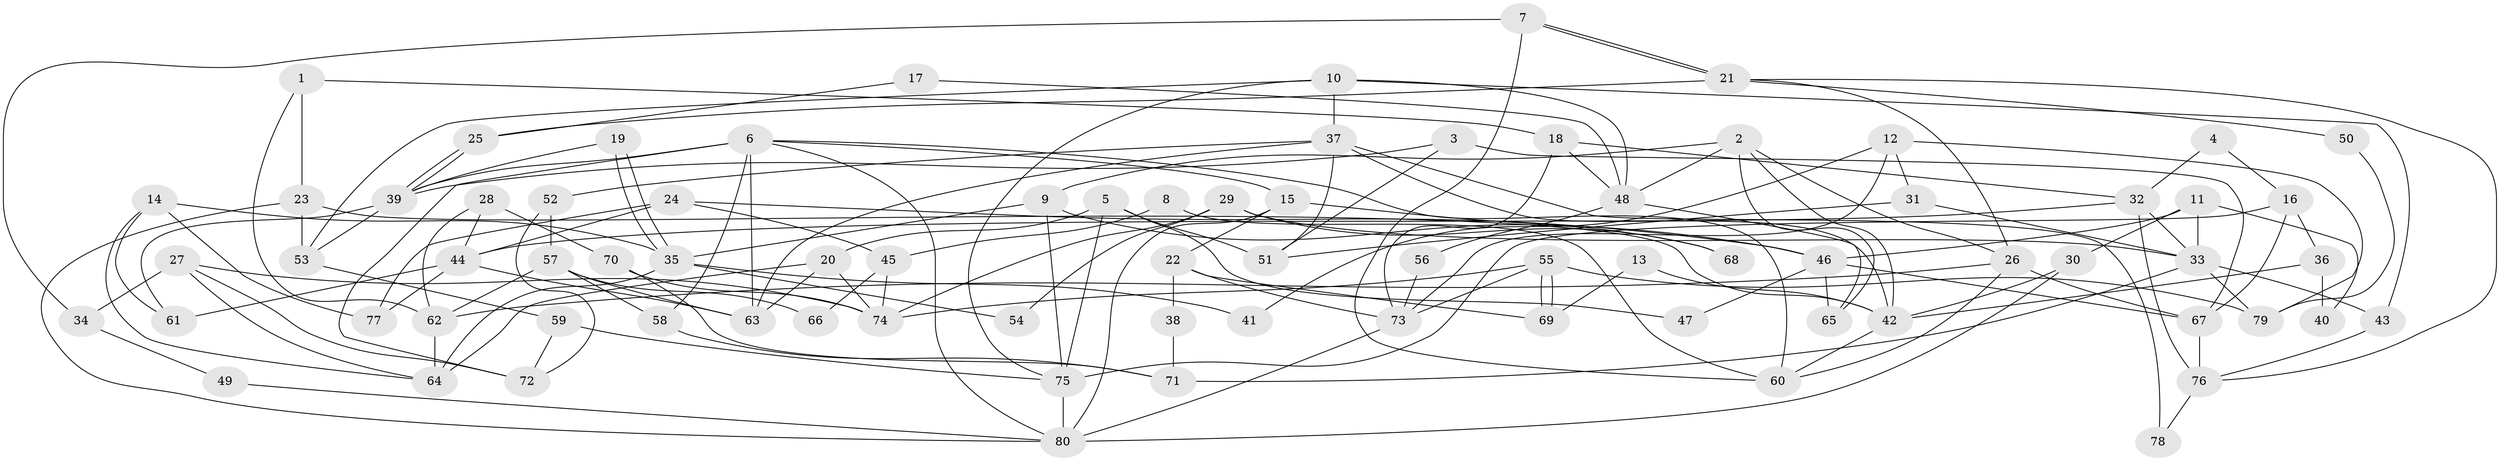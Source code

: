 // coarse degree distribution, {10: 0.02, 7: 0.04, 18: 0.02, 11: 0.02, 3: 0.1, 2: 0.26, 5: 0.16, 4: 0.22, 6: 0.12, 8: 0.04}
// Generated by graph-tools (version 1.1) at 2025/50/03/04/25 22:50:56]
// undirected, 80 vertices, 160 edges
graph export_dot {
  node [color=gray90,style=filled];
  1;
  2;
  3;
  4;
  5;
  6;
  7;
  8;
  9;
  10;
  11;
  12;
  13;
  14;
  15;
  16;
  17;
  18;
  19;
  20;
  21;
  22;
  23;
  24;
  25;
  26;
  27;
  28;
  29;
  30;
  31;
  32;
  33;
  34;
  35;
  36;
  37;
  38;
  39;
  40;
  41;
  42;
  43;
  44;
  45;
  46;
  47;
  48;
  49;
  50;
  51;
  52;
  53;
  54;
  55;
  56;
  57;
  58;
  59;
  60;
  61;
  62;
  63;
  64;
  65;
  66;
  67;
  68;
  69;
  70;
  71;
  72;
  73;
  74;
  75;
  76;
  77;
  78;
  79;
  80;
  1 -- 23;
  1 -- 62;
  1 -- 18;
  2 -- 9;
  2 -- 42;
  2 -- 26;
  2 -- 48;
  2 -- 65;
  3 -- 39;
  3 -- 51;
  3 -- 67;
  4 -- 16;
  4 -- 32;
  5 -- 51;
  5 -- 20;
  5 -- 47;
  5 -- 75;
  6 -- 60;
  6 -- 58;
  6 -- 15;
  6 -- 39;
  6 -- 63;
  6 -- 72;
  6 -- 80;
  7 -- 60;
  7 -- 21;
  7 -- 21;
  7 -- 34;
  8 -- 45;
  8 -- 60;
  9 -- 35;
  9 -- 75;
  9 -- 68;
  10 -- 75;
  10 -- 48;
  10 -- 37;
  10 -- 43;
  10 -- 53;
  11 -- 30;
  11 -- 46;
  11 -- 33;
  11 -- 40;
  12 -- 73;
  12 -- 79;
  12 -- 31;
  12 -- 41;
  13 -- 69;
  13 -- 42;
  14 -- 35;
  14 -- 61;
  14 -- 64;
  14 -- 77;
  15 -- 80;
  15 -- 22;
  15 -- 46;
  16 -- 67;
  16 -- 75;
  16 -- 36;
  17 -- 48;
  17 -- 25;
  18 -- 48;
  18 -- 32;
  18 -- 73;
  19 -- 35;
  19 -- 35;
  19 -- 39;
  20 -- 63;
  20 -- 64;
  20 -- 74;
  21 -- 76;
  21 -- 25;
  21 -- 26;
  21 -- 50;
  22 -- 73;
  22 -- 38;
  22 -- 69;
  23 -- 53;
  23 -- 80;
  23 -- 42;
  24 -- 77;
  24 -- 46;
  24 -- 44;
  24 -- 45;
  25 -- 39;
  25 -- 39;
  26 -- 60;
  26 -- 62;
  26 -- 67;
  27 -- 72;
  27 -- 74;
  27 -- 34;
  27 -- 64;
  28 -- 44;
  28 -- 62;
  28 -- 70;
  29 -- 74;
  29 -- 33;
  29 -- 54;
  29 -- 68;
  30 -- 80;
  30 -- 42;
  31 -- 33;
  31 -- 51;
  32 -- 33;
  32 -- 44;
  32 -- 76;
  33 -- 43;
  33 -- 71;
  33 -- 79;
  34 -- 49;
  35 -- 64;
  35 -- 41;
  35 -- 54;
  36 -- 42;
  36 -- 40;
  37 -- 63;
  37 -- 42;
  37 -- 51;
  37 -- 52;
  37 -- 78;
  38 -- 71;
  39 -- 53;
  39 -- 61;
  42 -- 60;
  43 -- 76;
  44 -- 61;
  44 -- 63;
  44 -- 77;
  45 -- 74;
  45 -- 66;
  46 -- 67;
  46 -- 47;
  46 -- 65;
  48 -- 65;
  48 -- 56;
  49 -- 80;
  50 -- 79;
  52 -- 57;
  52 -- 72;
  53 -- 59;
  55 -- 69;
  55 -- 69;
  55 -- 73;
  55 -- 74;
  55 -- 79;
  56 -- 73;
  57 -- 62;
  57 -- 63;
  57 -- 58;
  57 -- 66;
  58 -- 71;
  59 -- 72;
  59 -- 75;
  62 -- 64;
  67 -- 76;
  70 -- 74;
  70 -- 71;
  73 -- 80;
  75 -- 80;
  76 -- 78;
}
